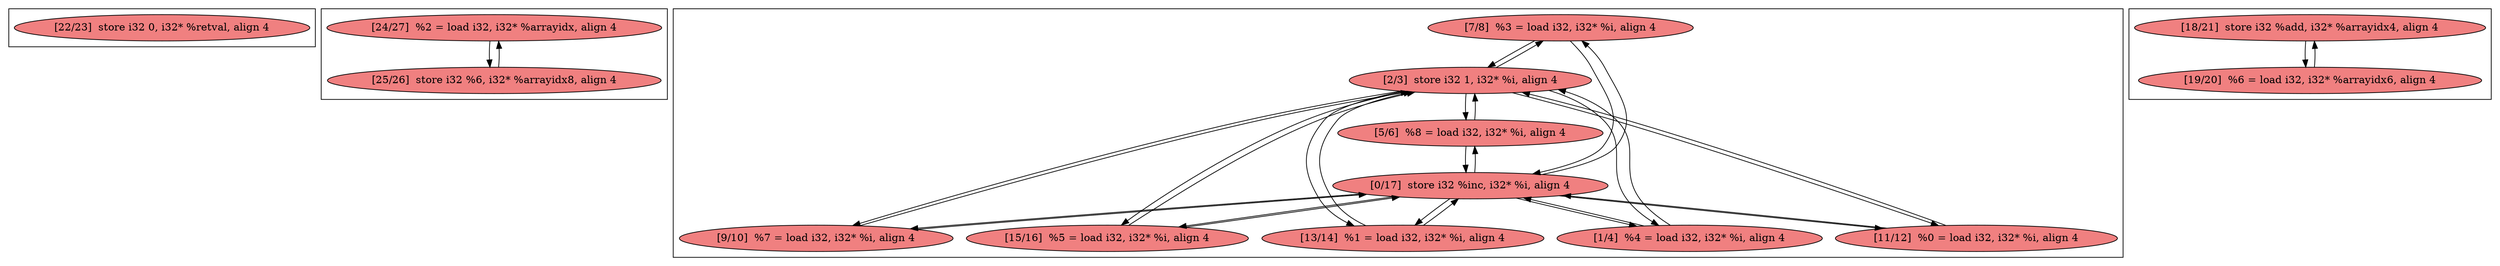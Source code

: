 
digraph G {





subgraph cluster3 {


node45 [fillcolor=lightcoral,label="[22/23]  store i32 0, i32* %retval, align 4",shape=ellipse,style=filled ]



}

subgraph cluster2 {


node44 [fillcolor=lightcoral,label="[24/27]  %2 = load i32, i32* %arrayidx, align 4",shape=ellipse,style=filled ]
node43 [fillcolor=lightcoral,label="[25/26]  store i32 %6, i32* %arrayidx8, align 4",shape=ellipse,style=filled ]

node44->node43 [ ]
node43->node44 [ ]


}

subgraph cluster0 {


node39 [fillcolor=lightcoral,label="[7/8]  %3 = load i32, i32* %i, align 4",shape=ellipse,style=filled ]
node40 [fillcolor=lightcoral,label="[9/10]  %7 = load i32, i32* %i, align 4",shape=ellipse,style=filled ]
node33 [fillcolor=lightcoral,label="[13/14]  %1 = load i32, i32* %i, align 4",shape=ellipse,style=filled ]
node36 [fillcolor=lightcoral,label="[1/4]  %4 = load i32, i32* %i, align 4",shape=ellipse,style=filled ]
node38 [fillcolor=lightcoral,label="[2/3]  store i32 1, i32* %i, align 4",shape=ellipse,style=filled ]
node32 [fillcolor=lightcoral,label="[15/16]  %5 = load i32, i32* %i, align 4",shape=ellipse,style=filled ]
node34 [fillcolor=lightcoral,label="[11/12]  %0 = load i32, i32* %i, align 4",shape=ellipse,style=filled ]
node37 [fillcolor=lightcoral,label="[5/6]  %8 = load i32, i32* %i, align 4",shape=ellipse,style=filled ]
node35 [fillcolor=lightcoral,label="[0/17]  store i32 %inc, i32* %i, align 4",shape=ellipse,style=filled ]

node40->node38 [ ]
node40->node35 [ ]
node39->node38 [ ]
node38->node40 [ ]
node38->node36 [ ]
node38->node33 [ ]
node38->node37 [ ]
node38->node32 [ ]
node34->node38 [ ]
node34->node35 [ ]
node33->node35 [ ]
node32->node35 [ ]
node33->node38 [ ]
node32->node38 [ ]
node39->node35 [ ]
node36->node35 [ ]
node38->node39 [ ]
node37->node38 [ ]
node35->node32 [ ]
node38->node34 [ ]
node35->node33 [ ]
node35->node39 [ ]
node35->node37 [ ]
node35->node36 [ ]
node36->node38 [ ]
node35->node40 [ ]
node35->node34 [ ]
node37->node35 [ ]


}

subgraph cluster1 {


node42 [fillcolor=lightcoral,label="[18/21]  store i32 %add, i32* %arrayidx4, align 4",shape=ellipse,style=filled ]
node41 [fillcolor=lightcoral,label="[19/20]  %6 = load i32, i32* %arrayidx6, align 4",shape=ellipse,style=filled ]

node42->node41 [ ]
node41->node42 [ ]


}

}
